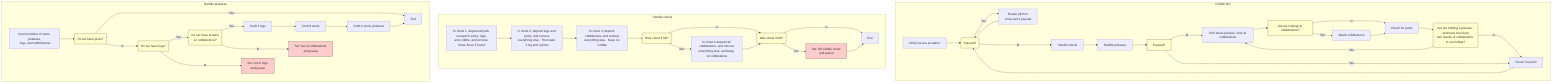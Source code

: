 graph TD
subgraph Cobble Bot
A[Verify we are at station]
A-->D
B[Handle chests]
B-->C
C[Handle pickaxes]
C-->L
D(Paused?)
D--Yes-->K
D--No-->B
E[Pick stone pickaxe, look at cobblestone]
E-->F
F(Are we looking at cobblestone?)
F--Yes-->G
F--No-->H
G[Attack cobblestone]
G-->H
H[Check for panic]
H-->I
I(Are we holding a pickaxe, and have less than<br>two stacks of cobblestone in our hotbar?)
I --Yes-->E
I--No-->J
J[Check for panic]
J-->D
K[Rotate pitch to<br>show we're paused]
K-->D
L[Paused?]
L--Yes-->J
L--No-->E
end

subgraph Handle chests
B1[In chest 1, deposit all junk except for picks, logs,<br>and cobble, and remove those three if found]
B2[In chest 2, deposit logs and picks, and remove<br>everything else.  Then take 1 log and 4 picks]
B3[In chest 3, deposit cobblestone and remove<br>everything else.  Keep 12 cobble]
B4(Was chest 3 full?)
B5[In chest 4 deposit all cobblestone, and remove<br>everything else, and keep 12 cobblestone]
B6(Was chest 4 full?)
B7["Set 'full cobble chest'<br> and pause"]
B8[End]

B1-->B2
B2-->B3
B3-->B4
B4--Yes-->B5
B4--No-->B6
B5-->B6
B6--Yes-->B7
B6--No-->B8
B7-->B8
end

subgraph Handle pickaxes
C1[Count number of stone pickaxes,<br> logs, and cobblestone]
C2(Do we have picks?)
C3(Do we have logs?)
C3_Error[Set 'out of logs'<br> and pause]
C4(Do we have at least<br> 12 cobblestone?)
C4_Error[Set 'out of cobblestone'<br> and pause]
C5[Craft 4 logs]
C6[Craft 8 sticks]
C7[Craft 4 stone pickaxes]
C8[End]

C1-->C2
C2--Yes-->C8
C2--No-->C3
C3--Yes-->C4
C3--No-->C3_Error
C4--Yes-->C5
C4--No-->C4_Error
C5-->C6
C6-->C7
C7-->C8
end

classDef question fill:#FFA5,stroke:#333
classDef error fill:#FFCCCC,stroke:#333

class D,F,I,L question
class B4,B6 question
class C2,C3,C4 question

class C3_Error,C4_Error,B7 error